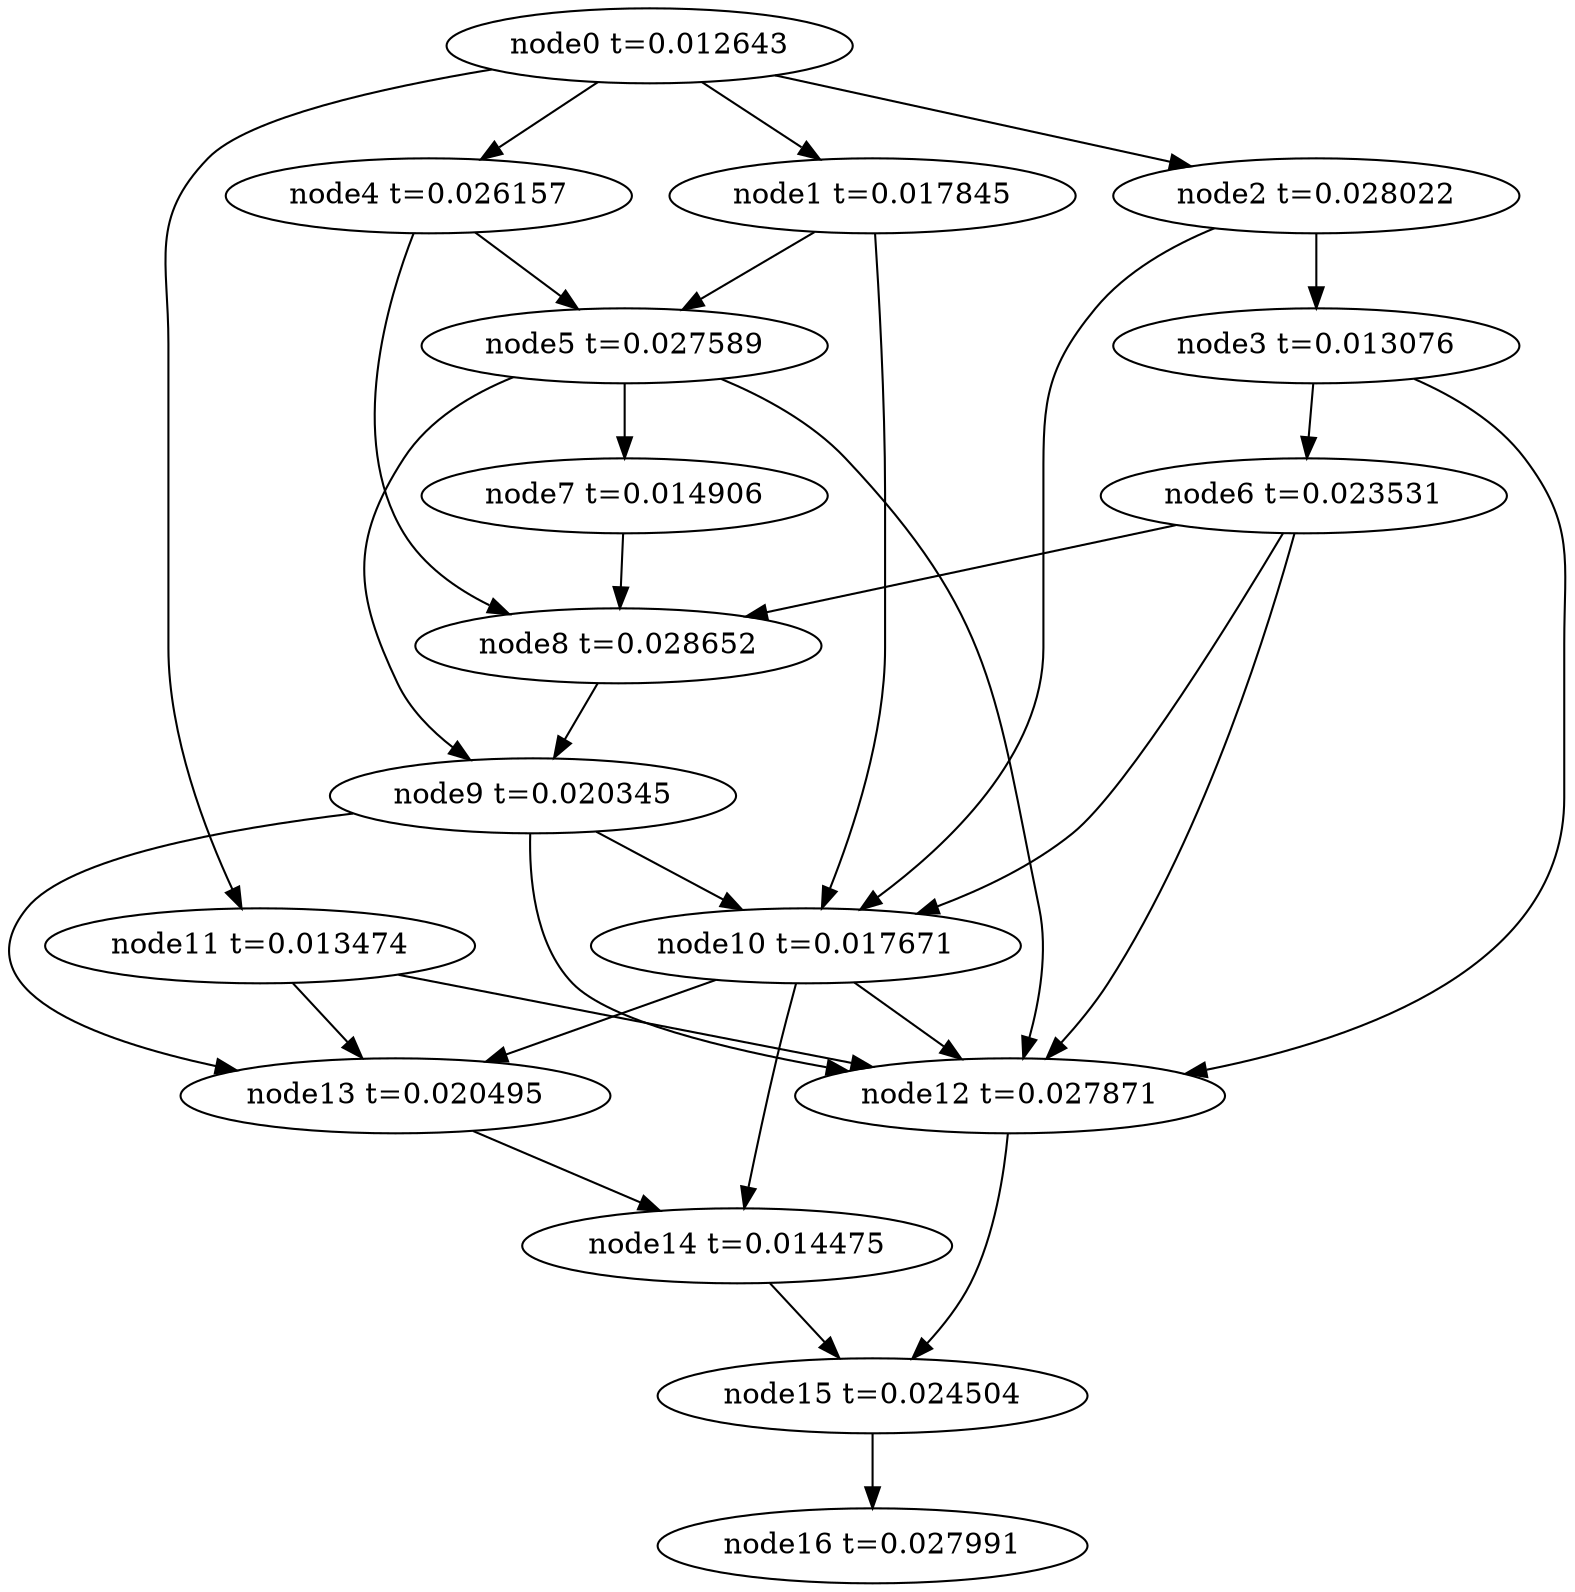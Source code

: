 digraph g{
	node16[label="node16 t=0.027991"]
	node15 -> node16
	node15[label="node15 t=0.024504"];
	node14 -> node15
	node14[label="node14 t=0.014475"];
	node13 -> node14
	node13[label="node13 t=0.020495"];
	node12 -> node15
	node12[label="node12 t=0.027871"];
	node11 -> node13
	node11 -> node12
	node11[label="node11 t=0.013474"];
	node10 -> node14
	node10 -> node13
	node10 -> node12
	node10[label="node10 t=0.017671"];
	node9 -> node13
	node9 -> node12
	node9 -> node10
	node9[label="node9 t=0.020345"];
	node8 -> node9
	node8[label="node8 t=0.028652"];
	node7 -> node8
	node7[label="node7 t=0.014906"];
	node6 -> node12
	node6 -> node10
	node6 -> node8
	node6[label="node6 t=0.023531"];
	node5 -> node12
	node5 -> node9
	node5 -> node7
	node5[label="node5 t=0.027589"];
	node4 -> node8
	node4 -> node5
	node4[label="node4 t=0.026157"];
	node3 -> node12
	node3 -> node6
	node3[label="node3 t=0.013076"];
	node2 -> node10
	node2 -> node3
	node2[label="node2 t=0.028022"];
	node1 -> node10
	node1 -> node5
	node1[label="node1 t=0.017845"];
	node0 -> node11
	node0 -> node4
	node0 -> node2
	node0 -> node1
	node0[label="node0 t=0.012643"];
}

